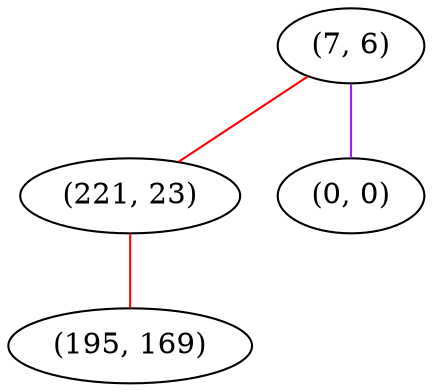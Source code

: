 graph "" {
"(7, 6)";
"(221, 23)";
"(0, 0)";
"(195, 169)";
"(7, 6)" -- "(221, 23)"  [color=red, key=0, weight=1];
"(7, 6)" -- "(0, 0)"  [color=purple, key=0, weight=4];
"(221, 23)" -- "(195, 169)"  [color=red, key=0, weight=1];
}
